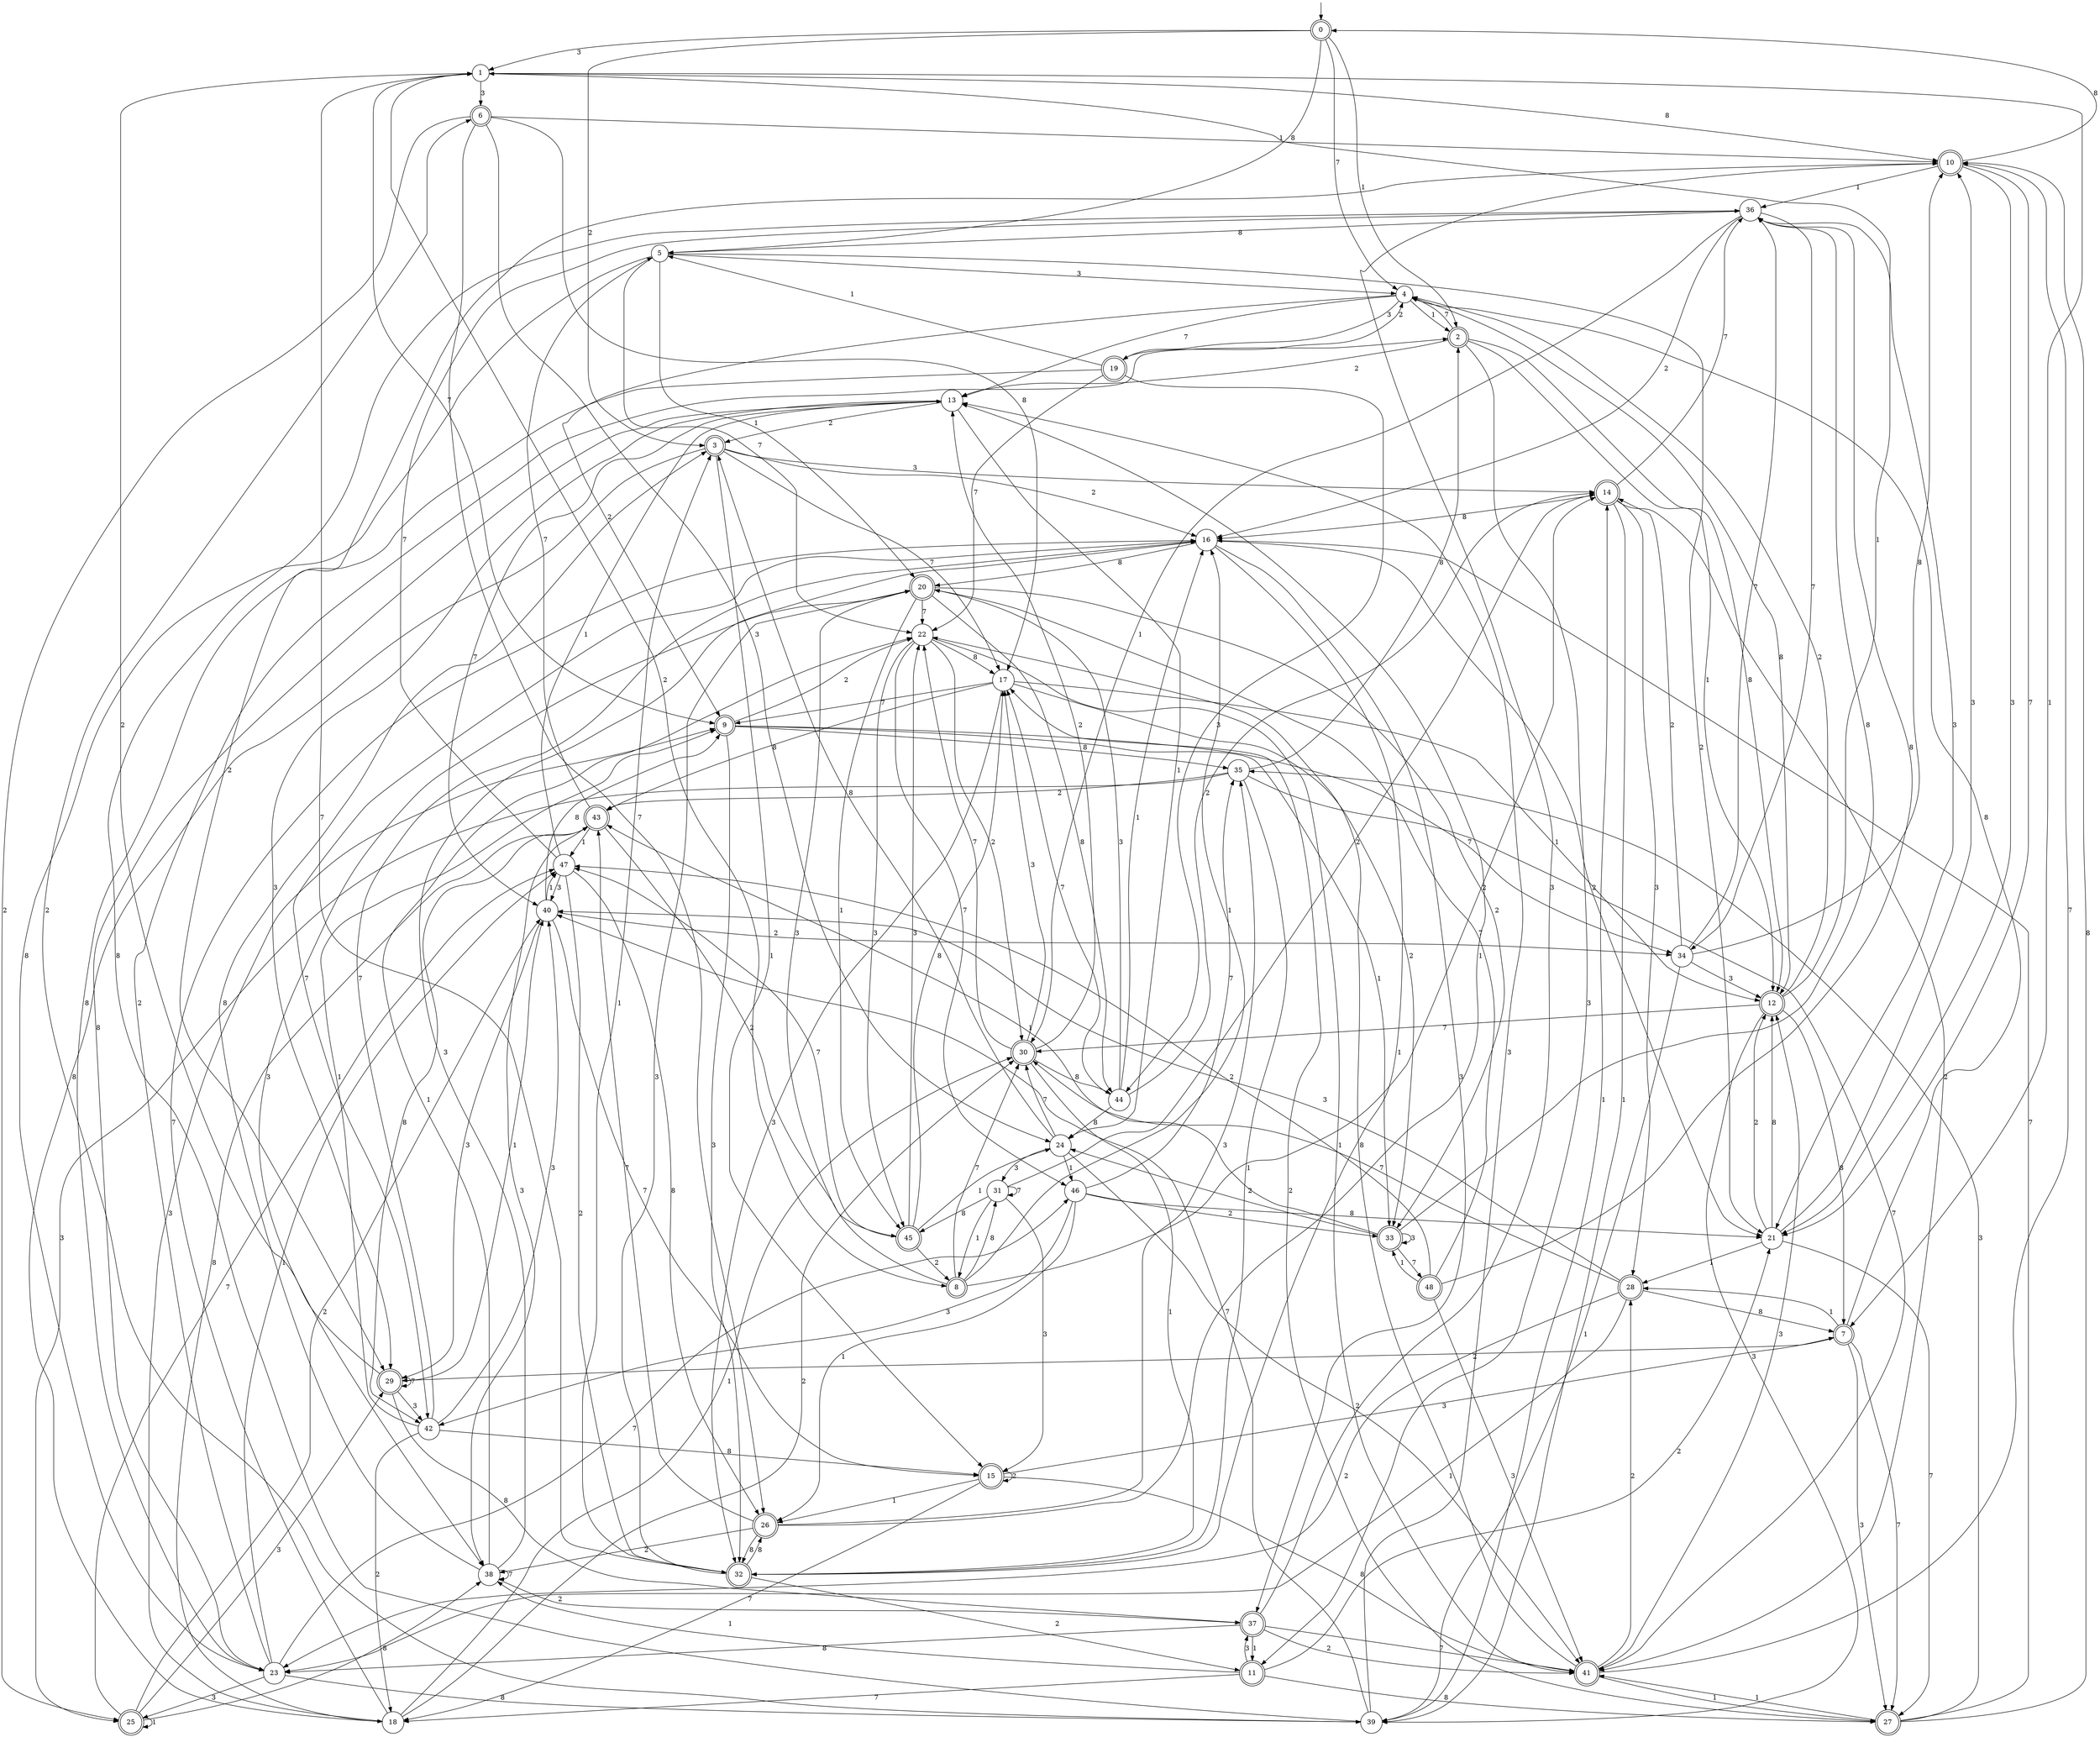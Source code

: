 digraph g {

	s0 [shape="doublecircle" label="0"];
	s1 [shape="circle" label="1"];
	s2 [shape="doublecircle" label="2"];
	s3 [shape="doublecircle" label="3"];
	s4 [shape="circle" label="4"];
	s5 [shape="circle" label="5"];
	s6 [shape="doublecircle" label="6"];
	s7 [shape="doublecircle" label="7"];
	s8 [shape="doublecircle" label="8"];
	s9 [shape="doublecircle" label="9"];
	s10 [shape="doublecircle" label="10"];
	s11 [shape="doublecircle" label="11"];
	s12 [shape="doublecircle" label="12"];
	s13 [shape="circle" label="13"];
	s14 [shape="doublecircle" label="14"];
	s15 [shape="doublecircle" label="15"];
	s16 [shape="circle" label="16"];
	s17 [shape="circle" label="17"];
	s18 [shape="circle" label="18"];
	s19 [shape="doublecircle" label="19"];
	s20 [shape="doublecircle" label="20"];
	s21 [shape="circle" label="21"];
	s22 [shape="circle" label="22"];
	s23 [shape="circle" label="23"];
	s24 [shape="circle" label="24"];
	s25 [shape="doublecircle" label="25"];
	s26 [shape="doublecircle" label="26"];
	s27 [shape="doublecircle" label="27"];
	s28 [shape="doublecircle" label="28"];
	s29 [shape="doublecircle" label="29"];
	s30 [shape="doublecircle" label="30"];
	s31 [shape="circle" label="31"];
	s32 [shape="doublecircle" label="32"];
	s33 [shape="doublecircle" label="33"];
	s34 [shape="circle" label="34"];
	s35 [shape="circle" label="35"];
	s36 [shape="circle" label="36"];
	s37 [shape="doublecircle" label="37"];
	s38 [shape="circle" label="38"];
	s39 [shape="circle" label="39"];
	s40 [shape="circle" label="40"];
	s41 [shape="doublecircle" label="41"];
	s42 [shape="circle" label="42"];
	s43 [shape="doublecircle" label="43"];
	s44 [shape="circle" label="44"];
	s45 [shape="doublecircle" label="45"];
	s46 [shape="circle" label="46"];
	s47 [shape="circle" label="47"];
	s48 [shape="doublecircle" label="48"];
	s0 -> s1 [label="3"];
	s0 -> s2 [label="1"];
	s0 -> s3 [label="2"];
	s0 -> s4 [label="7"];
	s0 -> s5 [label="8"];
	s1 -> s6 [label="3"];
	s1 -> s7 [label="1"];
	s1 -> s8 [label="2"];
	s1 -> s9 [label="7"];
	s1 -> s10 [label="8"];
	s2 -> s11 [label="3"];
	s2 -> s12 [label="1"];
	s2 -> s13 [label="2"];
	s2 -> s4 [label="7"];
	s2 -> s12 [label="8"];
	s3 -> s14 [label="3"];
	s3 -> s15 [label="1"];
	s3 -> s16 [label="2"];
	s3 -> s17 [label="7"];
	s3 -> s18 [label="8"];
	s4 -> s19 [label="3"];
	s4 -> s2 [label="1"];
	s4 -> s9 [label="2"];
	s4 -> s13 [label="7"];
	s4 -> s12 [label="8"];
	s5 -> s4 [label="3"];
	s5 -> s20 [label="1"];
	s5 -> s21 [label="2"];
	s5 -> s22 [label="7"];
	s5 -> s23 [label="8"];
	s6 -> s24 [label="3"];
	s6 -> s10 [label="1"];
	s6 -> s25 [label="2"];
	s6 -> s26 [label="7"];
	s6 -> s17 [label="8"];
	s7 -> s27 [label="3"];
	s7 -> s28 [label="1"];
	s7 -> s29 [label="2"];
	s7 -> s27 [label="7"];
	s7 -> s4 [label="8"];
	s8 -> s20 [label="3"];
	s8 -> s16 [label="1"];
	s8 -> s14 [label="2"];
	s8 -> s30 [label="7"];
	s8 -> s31 [label="8"];
	s9 -> s32 [label="3"];
	s9 -> s33 [label="1"];
	s9 -> s22 [label="2"];
	s9 -> s34 [label="7"];
	s9 -> s35 [label="8"];
	s10 -> s21 [label="3"];
	s10 -> s36 [label="1"];
	s10 -> s29 [label="2"];
	s10 -> s21 [label="7"];
	s10 -> s0 [label="8"];
	s11 -> s37 [label="3"];
	s11 -> s38 [label="1"];
	s11 -> s21 [label="2"];
	s11 -> s18 [label="7"];
	s11 -> s27 [label="8"];
	s12 -> s39 [label="3"];
	s12 -> s1 [label="1"];
	s12 -> s4 [label="2"];
	s12 -> s30 [label="7"];
	s12 -> s7 [label="8"];
	s13 -> s29 [label="3"];
	s13 -> s24 [label="1"];
	s13 -> s3 [label="2"];
	s13 -> s40 [label="7"];
	s13 -> s23 [label="8"];
	s14 -> s28 [label="3"];
	s14 -> s39 [label="1"];
	s14 -> s41 [label="2"];
	s14 -> s36 [label="7"];
	s14 -> s16 [label="8"];
	s15 -> s7 [label="3"];
	s15 -> s26 [label="1"];
	s15 -> s15 [label="2"];
	s15 -> s18 [label="7"];
	s15 -> s41 [label="8"];
	s16 -> s37 [label="3"];
	s16 -> s32 [label="1"];
	s16 -> s21 [label="2"];
	s16 -> s42 [label="7"];
	s16 -> s20 [label="8"];
	s17 -> s32 [label="3"];
	s17 -> s12 [label="1"];
	s17 -> s33 [label="2"];
	s17 -> s9 [label="7"];
	s17 -> s43 [label="8"];
	s18 -> s9 [label="3"];
	s18 -> s30 [label="1"];
	s18 -> s30 [label="2"];
	s18 -> s16 [label="7"];
	s18 -> s43 [label="8"];
	s19 -> s44 [label="3"];
	s19 -> s5 [label="1"];
	s19 -> s4 [label="2"];
	s19 -> s22 [label="7"];
	s19 -> s23 [label="8"];
	s20 -> s38 [label="3"];
	s20 -> s45 [label="1"];
	s20 -> s33 [label="2"];
	s20 -> s22 [label="7"];
	s20 -> s44 [label="8"];
	s21 -> s10 [label="3"];
	s21 -> s28 [label="1"];
	s21 -> s12 [label="2"];
	s21 -> s27 [label="7"];
	s21 -> s12 [label="8"];
	s22 -> s45 [label="3"];
	s22 -> s41 [label="1"];
	s22 -> s30 [label="2"];
	s22 -> s46 [label="7"];
	s22 -> s17 [label="8"];
	s23 -> s25 [label="3"];
	s23 -> s47 [label="1"];
	s23 -> s2 [label="2"];
	s23 -> s46 [label="7"];
	s23 -> s39 [label="8"];
	s24 -> s31 [label="3"];
	s24 -> s46 [label="1"];
	s24 -> s41 [label="2"];
	s24 -> s30 [label="7"];
	s24 -> s3 [label="8"];
	s25 -> s29 [label="3"];
	s25 -> s25 [label="1"];
	s25 -> s40 [label="2"];
	s25 -> s47 [label="7"];
	s25 -> s38 [label="8"];
	s26 -> s35 [label="3"];
	s26 -> s13 [label="1"];
	s26 -> s38 [label="2"];
	s26 -> s43 [label="7"];
	s26 -> s32 [label="8"];
	s27 -> s35 [label="3"];
	s27 -> s41 [label="1"];
	s27 -> s17 [label="2"];
	s27 -> s16 [label="7"];
	s27 -> s10 [label="8"];
	s28 -> s40 [label="3"];
	s28 -> s23 [label="1"];
	s28 -> s23 [label="2"];
	s28 -> s30 [label="7"];
	s28 -> s7 [label="8"];
	s29 -> s42 [label="3"];
	s29 -> s40 [label="1"];
	s29 -> s1 [label="2"];
	s29 -> s29 [label="7"];
	s29 -> s37 [label="8"];
	s30 -> s17 [label="3"];
	s30 -> s32 [label="1"];
	s30 -> s13 [label="2"];
	s30 -> s22 [label="7"];
	s30 -> s44 [label="8"];
	s31 -> s15 [label="3"];
	s31 -> s8 [label="1"];
	s31 -> s14 [label="2"];
	s31 -> s31 [label="7"];
	s31 -> s45 [label="8"];
	s32 -> s20 [label="3"];
	s32 -> s3 [label="1"];
	s32 -> s11 [label="2"];
	s32 -> s1 [label="7"];
	s32 -> s26 [label="8"];
	s33 -> s33 [label="3"];
	s33 -> s43 [label="1"];
	s33 -> s24 [label="2"];
	s33 -> s48 [label="7"];
	s33 -> s36 [label="8"];
	s34 -> s12 [label="3"];
	s34 -> s39 [label="1"];
	s34 -> s14 [label="2"];
	s34 -> s36 [label="7"];
	s34 -> s10 [label="8"];
	s35 -> s25 [label="3"];
	s35 -> s32 [label="1"];
	s35 -> s43 [label="2"];
	s35 -> s41 [label="7"];
	s35 -> s2 [label="8"];
	s36 -> s21 [label="3"];
	s36 -> s30 [label="1"];
	s36 -> s16 [label="2"];
	s36 -> s34 [label="7"];
	s36 -> s5 [label="8"];
	s37 -> s10 [label="3"];
	s37 -> s11 [label="1"];
	s37 -> s41 [label="2"];
	s37 -> s41 [label="7"];
	s37 -> s23 [label="8"];
	s38 -> s16 [label="3"];
	s38 -> s22 [label="1"];
	s38 -> s37 [label="2"];
	s38 -> s38 [label="7"];
	s38 -> s3 [label="8"];
	s39 -> s13 [label="3"];
	s39 -> s14 [label="1"];
	s39 -> s6 [label="2"];
	s39 -> s40 [label="7"];
	s39 -> s36 [label="8"];
	s40 -> s29 [label="3"];
	s40 -> s47 [label="1"];
	s40 -> s34 [label="2"];
	s40 -> s15 [label="7"];
	s40 -> s9 [label="8"];
	s41 -> s12 [label="3"];
	s41 -> s27 [label="1"];
	s41 -> s28 [label="2"];
	s41 -> s10 [label="7"];
	s41 -> s22 [label="8"];
	s42 -> s40 [label="3"];
	s42 -> s9 [label="1"];
	s42 -> s18 [label="2"];
	s42 -> s16 [label="7"];
	s42 -> s15 [label="8"];
	s43 -> s38 [label="3"];
	s43 -> s47 [label="1"];
	s43 -> s45 [label="2"];
	s43 -> s5 [label="7"];
	s43 -> s42 [label="8"];
	s44 -> s20 [label="3"];
	s44 -> s16 [label="1"];
	s44 -> s14 [label="2"];
	s44 -> s17 [label="7"];
	s44 -> s24 [label="8"];
	s45 -> s22 [label="3"];
	s45 -> s24 [label="1"];
	s45 -> s8 [label="2"];
	s45 -> s47 [label="7"];
	s45 -> s17 [label="8"];
	s46 -> s42 [label="3"];
	s46 -> s26 [label="1"];
	s46 -> s33 [label="2"];
	s46 -> s35 [label="7"];
	s46 -> s21 [label="8"];
	s47 -> s40 [label="3"];
	s47 -> s13 [label="1"];
	s47 -> s32 [label="2"];
	s47 -> s36 [label="7"];
	s47 -> s26 [label="8"];
	s48 -> s41 [label="3"];
	s48 -> s33 [label="1"];
	s48 -> s47 [label="2"];
	s48 -> s20 [label="7"];
	s48 -> s36 [label="8"];

__start0 [label="" shape="none" width="0" height="0"];
__start0 -> s0;

}
